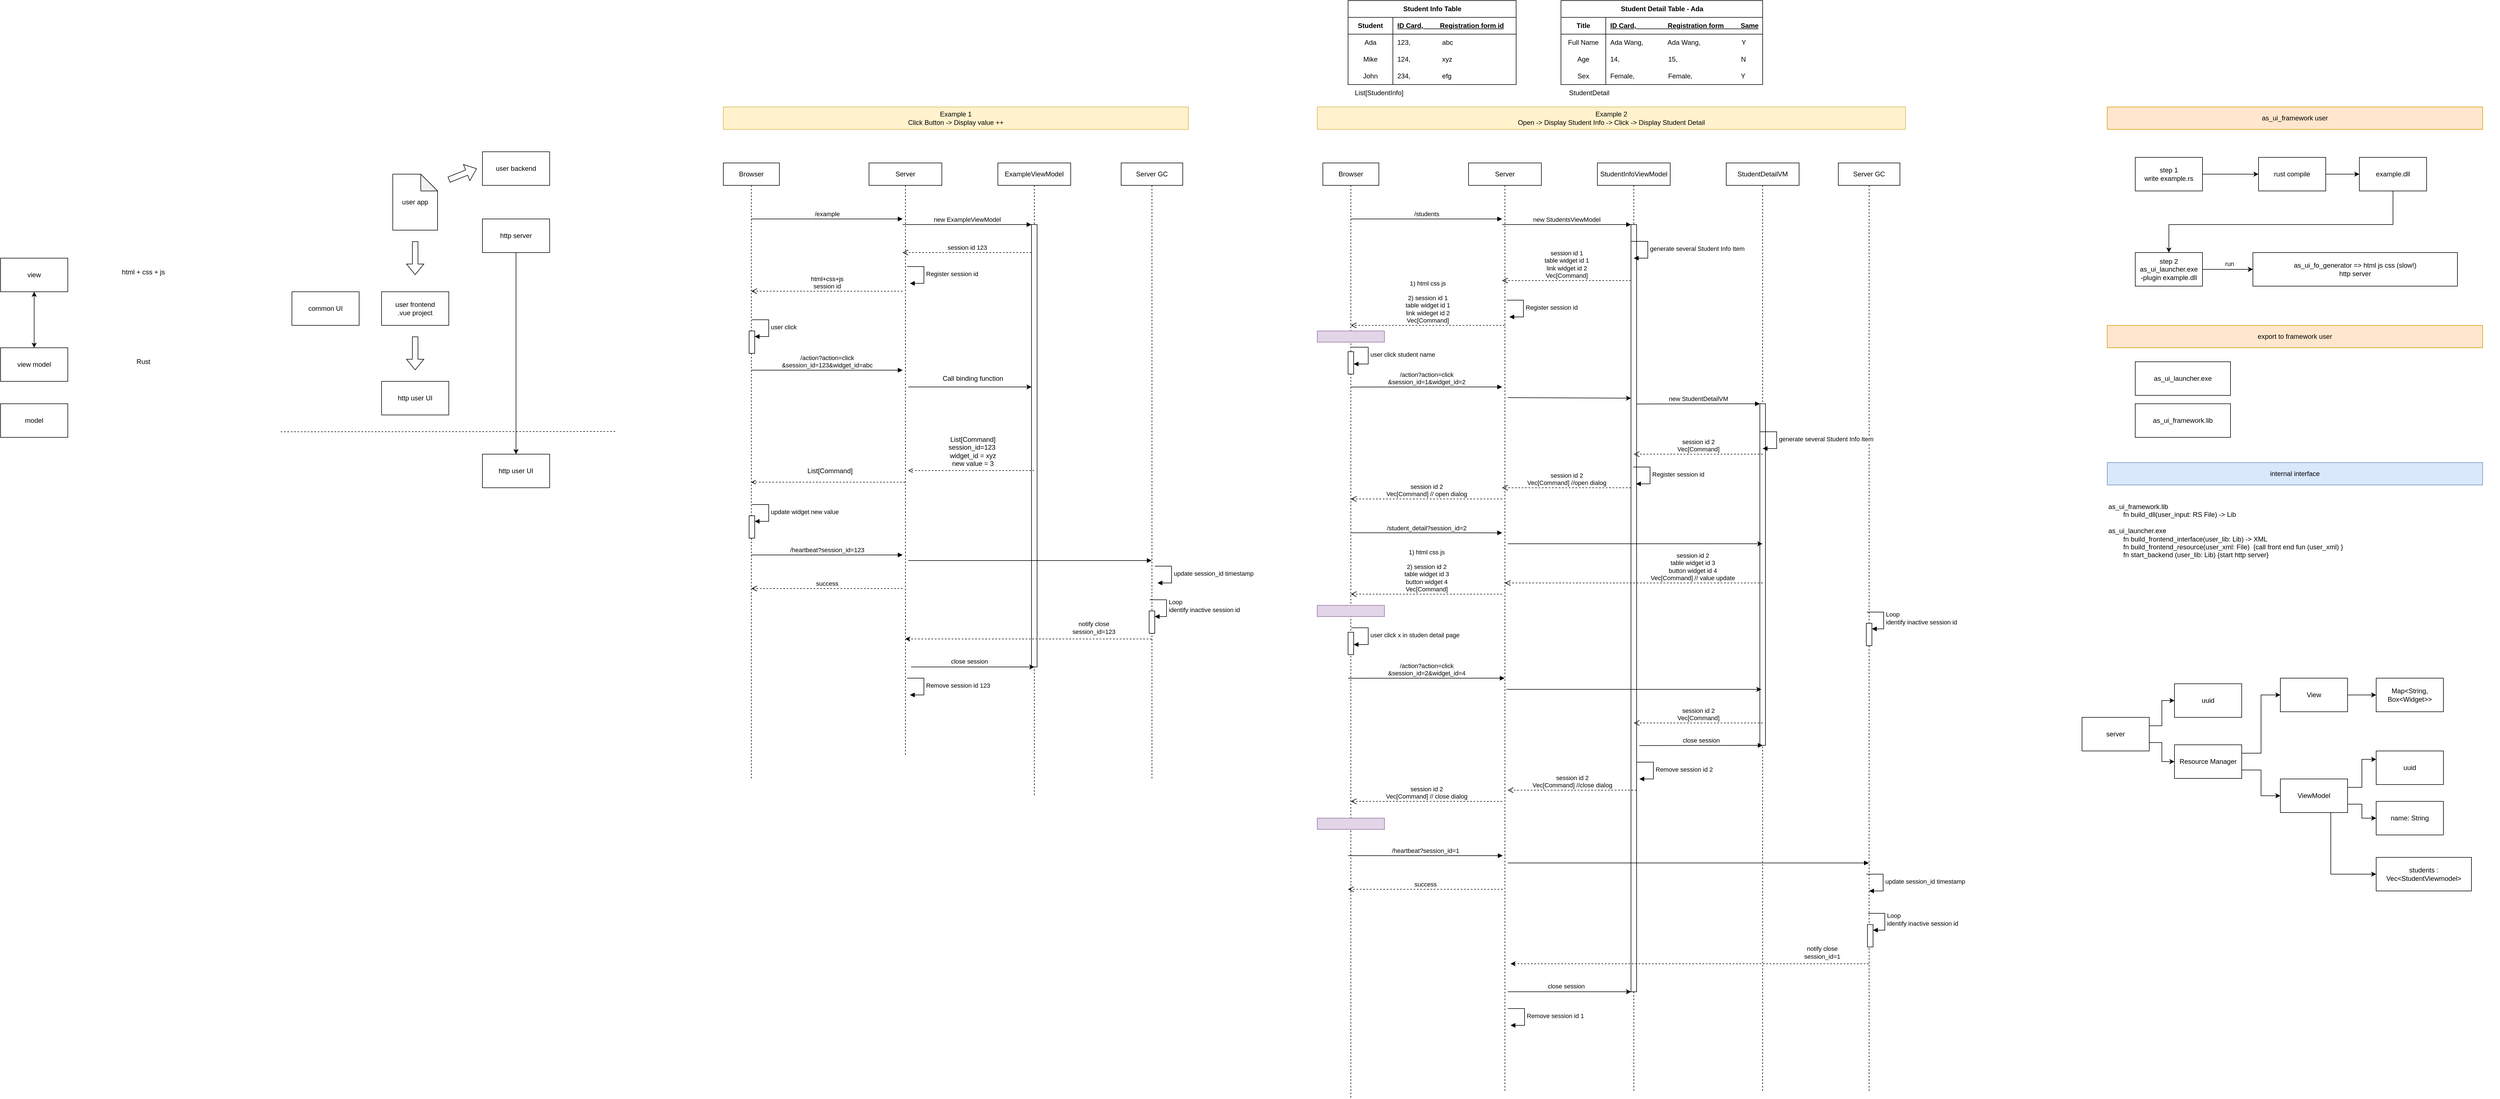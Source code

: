 <mxfile version="21.6.8" type="device">
  <diagram name="第 1 页" id="wU5PnNOs2OtEsKPJ3UKh">
    <mxGraphModel dx="1562" dy="2078" grid="1" gridSize="10" guides="1" tooltips="1" connect="1" arrows="1" fold="1" page="1" pageScale="1" pageWidth="827" pageHeight="1169" math="0" shadow="0">
      <root>
        <mxCell id="0" />
        <mxCell id="1" parent="0" />
        <mxCell id="8x5rfXuvoDwp5_2ILN0k-29" style="edgeStyle=orthogonalEdgeStyle;rounded=0;orthogonalLoop=1;jettySize=auto;html=1;exitX=0.5;exitY=1;exitDx=0;exitDy=0;entryX=0.5;entryY=0;entryDx=0;entryDy=0;startArrow=classic;startFill=1;" parent="1" source="8x5rfXuvoDwp5_2ILN0k-4" target="8x5rfXuvoDwp5_2ILN0k-5" edge="1">
          <mxGeometry relative="1" as="geometry" />
        </mxCell>
        <mxCell id="8x5rfXuvoDwp5_2ILN0k-4" value="view" style="rounded=0;whiteSpace=wrap;html=1;" parent="1" vertex="1">
          <mxGeometry x="420" y="240" width="120" height="60" as="geometry" />
        </mxCell>
        <mxCell id="8x5rfXuvoDwp5_2ILN0k-5" value="view model" style="rounded=0;whiteSpace=wrap;html=1;" parent="1" vertex="1">
          <mxGeometry x="420" y="400" width="120" height="60" as="geometry" />
        </mxCell>
        <mxCell id="8x5rfXuvoDwp5_2ILN0k-7" value="model" style="rounded=0;whiteSpace=wrap;html=1;" parent="1" vertex="1">
          <mxGeometry x="420" y="500" width="120" height="60" as="geometry" />
        </mxCell>
        <mxCell id="8x5rfXuvoDwp5_2ILN0k-13" value="html + css + js" style="text;html=1;strokeColor=none;fillColor=none;align=center;verticalAlign=middle;whiteSpace=wrap;rounded=0;" parent="1" vertex="1">
          <mxGeometry x="560" y="250" width="230" height="30" as="geometry" />
        </mxCell>
        <mxCell id="8x5rfXuvoDwp5_2ILN0k-14" value="Rust" style="text;html=1;strokeColor=none;fillColor=none;align=center;verticalAlign=middle;whiteSpace=wrap;rounded=0;" parent="1" vertex="1">
          <mxGeometry x="645" y="410" width="60" height="30" as="geometry" />
        </mxCell>
        <mxCell id="8x5rfXuvoDwp5_2ILN0k-15" value="user app" style="shape=note;whiteSpace=wrap;html=1;backgroundOutline=1;darkOpacity=0.05;" parent="1" vertex="1">
          <mxGeometry x="1120" y="90" width="80" height="100" as="geometry" />
        </mxCell>
        <mxCell id="8x5rfXuvoDwp5_2ILN0k-30" style="edgeStyle=orthogonalEdgeStyle;rounded=0;orthogonalLoop=1;jettySize=auto;html=1;exitX=0.5;exitY=1;exitDx=0;exitDy=0;entryX=0.5;entryY=0;entryDx=0;entryDy=0;" parent="1" source="8x5rfXuvoDwp5_2ILN0k-16" target="8x5rfXuvoDwp5_2ILN0k-26" edge="1">
          <mxGeometry relative="1" as="geometry" />
        </mxCell>
        <mxCell id="8x5rfXuvoDwp5_2ILN0k-16" value="http server" style="rounded=0;whiteSpace=wrap;html=1;" parent="1" vertex="1">
          <mxGeometry x="1280" y="170" width="120" height="60" as="geometry" />
        </mxCell>
        <mxCell id="8x5rfXuvoDwp5_2ILN0k-17" value="user backend" style="rounded=0;whiteSpace=wrap;html=1;" parent="1" vertex="1">
          <mxGeometry x="1280" y="50" width="120" height="60" as="geometry" />
        </mxCell>
        <mxCell id="8x5rfXuvoDwp5_2ILN0k-18" value="" style="endArrow=none;dashed=1;html=1;rounded=0;" parent="1" edge="1">
          <mxGeometry width="50" height="50" relative="1" as="geometry">
            <mxPoint x="920" y="550" as="sourcePoint" />
            <mxPoint x="1520" y="549.5" as="targetPoint" />
          </mxGeometry>
        </mxCell>
        <mxCell id="8x5rfXuvoDwp5_2ILN0k-19" value="user frontend&lt;br&gt;.vue project" style="rounded=0;whiteSpace=wrap;html=1;" parent="1" vertex="1">
          <mxGeometry x="1100" y="300" width="120" height="60" as="geometry" />
        </mxCell>
        <mxCell id="8x5rfXuvoDwp5_2ILN0k-20" value="" style="shape=flexArrow;endArrow=classic;html=1;rounded=0;" parent="1" edge="1">
          <mxGeometry width="50" height="50" relative="1" as="geometry">
            <mxPoint x="1220" y="100" as="sourcePoint" />
            <mxPoint x="1270" y="80" as="targetPoint" />
          </mxGeometry>
        </mxCell>
        <mxCell id="8x5rfXuvoDwp5_2ILN0k-21" value="" style="shape=flexArrow;endArrow=classic;html=1;rounded=0;" parent="1" edge="1">
          <mxGeometry width="50" height="50" relative="1" as="geometry">
            <mxPoint x="1160" y="210" as="sourcePoint" />
            <mxPoint x="1160" y="270" as="targetPoint" />
          </mxGeometry>
        </mxCell>
        <mxCell id="8x5rfXuvoDwp5_2ILN0k-22" value="" style="shape=flexArrow;endArrow=classic;html=1;rounded=0;" parent="1" edge="1">
          <mxGeometry width="50" height="50" relative="1" as="geometry">
            <mxPoint x="1160" y="380" as="sourcePoint" />
            <mxPoint x="1160" y="440" as="targetPoint" />
          </mxGeometry>
        </mxCell>
        <mxCell id="8x5rfXuvoDwp5_2ILN0k-24" value="http user UI" style="rounded=0;whiteSpace=wrap;html=1;" parent="1" vertex="1">
          <mxGeometry x="1100" y="460" width="120" height="60" as="geometry" />
        </mxCell>
        <mxCell id="8x5rfXuvoDwp5_2ILN0k-26" value="http user UI" style="rounded=0;whiteSpace=wrap;html=1;" parent="1" vertex="1">
          <mxGeometry x="1280" y="590" width="120" height="60" as="geometry" />
        </mxCell>
        <mxCell id="8x5rfXuvoDwp5_2ILN0k-27" value="common UI" style="rounded=0;whiteSpace=wrap;html=1;" parent="1" vertex="1">
          <mxGeometry x="940" y="300" width="120" height="60" as="geometry" />
        </mxCell>
        <mxCell id="8x5rfXuvoDwp5_2ILN0k-33" value="Browser" style="shape=umlLifeline;perimeter=lifelinePerimeter;whiteSpace=wrap;html=1;container=1;dropTarget=0;collapsible=0;recursiveResize=0;outlineConnect=0;portConstraint=eastwest;newEdgeStyle={&quot;edgeStyle&quot;:&quot;elbowEdgeStyle&quot;,&quot;elbow&quot;:&quot;vertical&quot;,&quot;curved&quot;:0,&quot;rounded&quot;:0};" parent="1" vertex="1">
          <mxGeometry x="1710" y="70" width="100" height="1100" as="geometry" />
        </mxCell>
        <mxCell id="8x5rfXuvoDwp5_2ILN0k-40" value="" style="html=1;points=[];perimeter=orthogonalPerimeter;outlineConnect=0;targetShapes=umlLifeline;portConstraint=eastwest;newEdgeStyle={&quot;edgeStyle&quot;:&quot;elbowEdgeStyle&quot;,&quot;elbow&quot;:&quot;vertical&quot;,&quot;curved&quot;:0,&quot;rounded&quot;:0};" parent="8x5rfXuvoDwp5_2ILN0k-33" vertex="1">
          <mxGeometry x="46" y="300" width="10" height="40" as="geometry" />
        </mxCell>
        <mxCell id="8x5rfXuvoDwp5_2ILN0k-41" value="user click" style="html=1;align=left;spacingLeft=2;endArrow=block;rounded=0;edgeStyle=orthogonalEdgeStyle;curved=0;rounded=0;" parent="8x5rfXuvoDwp5_2ILN0k-33" target="8x5rfXuvoDwp5_2ILN0k-40" edge="1">
          <mxGeometry relative="1" as="geometry">
            <mxPoint x="51" y="280" as="sourcePoint" />
            <Array as="points">
              <mxPoint x="81" y="310" />
            </Array>
          </mxGeometry>
        </mxCell>
        <mxCell id="8x5rfXuvoDwp5_2ILN0k-72" value="" style="html=1;points=[];perimeter=orthogonalPerimeter;outlineConnect=0;targetShapes=umlLifeline;portConstraint=eastwest;newEdgeStyle={&quot;edgeStyle&quot;:&quot;elbowEdgeStyle&quot;,&quot;elbow&quot;:&quot;vertical&quot;,&quot;curved&quot;:0,&quot;rounded&quot;:0};" parent="8x5rfXuvoDwp5_2ILN0k-33" vertex="1">
          <mxGeometry x="46" y="630" width="10" height="40" as="geometry" />
        </mxCell>
        <mxCell id="8x5rfXuvoDwp5_2ILN0k-73" value="update widget new value" style="html=1;align=left;spacingLeft=2;endArrow=block;rounded=0;edgeStyle=orthogonalEdgeStyle;curved=0;rounded=0;" parent="8x5rfXuvoDwp5_2ILN0k-33" target="8x5rfXuvoDwp5_2ILN0k-72" edge="1">
          <mxGeometry relative="1" as="geometry">
            <mxPoint x="51" y="610" as="sourcePoint" />
            <Array as="points">
              <mxPoint x="81" y="640" />
            </Array>
          </mxGeometry>
        </mxCell>
        <mxCell id="8x5rfXuvoDwp5_2ILN0k-34" value="Server" style="shape=umlLifeline;perimeter=lifelinePerimeter;whiteSpace=wrap;html=1;container=1;dropTarget=0;collapsible=0;recursiveResize=0;outlineConnect=0;portConstraint=eastwest;newEdgeStyle={&quot;edgeStyle&quot;:&quot;elbowEdgeStyle&quot;,&quot;elbow&quot;:&quot;vertical&quot;,&quot;curved&quot;:0,&quot;rounded&quot;:0};" parent="1" vertex="1">
          <mxGeometry x="1970" y="70" width="130" height="1060" as="geometry" />
        </mxCell>
        <mxCell id="8x5rfXuvoDwp5_2ILN0k-38" value="/example" style="html=1;verticalAlign=bottom;endArrow=block;edgeStyle=elbowEdgeStyle;elbow=vertical;curved=0;rounded=0;" parent="1" edge="1">
          <mxGeometry relative="1" as="geometry">
            <mxPoint x="1760" y="170" as="sourcePoint" />
            <mxPoint x="2030" y="170" as="targetPoint" />
          </mxGeometry>
        </mxCell>
        <mxCell id="8x5rfXuvoDwp5_2ILN0k-39" value="html+css+js&lt;br&gt;session id" style="html=1;verticalAlign=bottom;endArrow=open;dashed=1;endSize=8;edgeStyle=elbowEdgeStyle;elbow=vertical;curved=0;rounded=0;" parent="1" edge="1">
          <mxGeometry relative="1" as="geometry">
            <mxPoint x="1760" y="299" as="targetPoint" />
            <mxPoint x="2030" y="299" as="sourcePoint" />
          </mxGeometry>
        </mxCell>
        <mxCell id="8x5rfXuvoDwp5_2ILN0k-42" value="ExampleViewModel" style="shape=umlLifeline;perimeter=lifelinePerimeter;whiteSpace=wrap;html=1;container=1;dropTarget=0;collapsible=0;recursiveResize=0;outlineConnect=0;portConstraint=eastwest;newEdgeStyle={&quot;edgeStyle&quot;:&quot;elbowEdgeStyle&quot;,&quot;elbow&quot;:&quot;vertical&quot;,&quot;curved&quot;:0,&quot;rounded&quot;:0};" parent="1" vertex="1">
          <mxGeometry x="2200" y="70" width="130" height="1130" as="geometry" />
        </mxCell>
        <mxCell id="8x5rfXuvoDwp5_2ILN0k-48" value="" style="html=1;points=[];perimeter=orthogonalPerimeter;outlineConnect=0;targetShapes=umlLifeline;portConstraint=eastwest;newEdgeStyle={&quot;edgeStyle&quot;:&quot;elbowEdgeStyle&quot;,&quot;elbow&quot;:&quot;vertical&quot;,&quot;curved&quot;:0,&quot;rounded&quot;:0};" parent="8x5rfXuvoDwp5_2ILN0k-42" vertex="1">
          <mxGeometry x="60" y="110" width="10" height="790" as="geometry" />
        </mxCell>
        <mxCell id="8x5rfXuvoDwp5_2ILN0k-49" value="new ExampleViewModel" style="html=1;verticalAlign=bottom;endArrow=block;edgeStyle=elbowEdgeStyle;elbow=vertical;curved=0;rounded=0;" parent="1" target="8x5rfXuvoDwp5_2ILN0k-48" edge="1">
          <mxGeometry relative="1" as="geometry">
            <mxPoint x="2030" y="180" as="sourcePoint" />
          </mxGeometry>
        </mxCell>
        <mxCell id="8x5rfXuvoDwp5_2ILN0k-50" value="session id 123" style="html=1;verticalAlign=bottom;endArrow=open;dashed=1;endSize=8;edgeStyle=elbowEdgeStyle;elbow=vertical;curved=0;rounded=0;" parent="1" source="8x5rfXuvoDwp5_2ILN0k-48" edge="1">
          <mxGeometry relative="1" as="geometry">
            <mxPoint x="2030" y="230" as="targetPoint" />
            <Array as="points">
              <mxPoint x="2150" y="230" />
            </Array>
          </mxGeometry>
        </mxCell>
        <mxCell id="8x5rfXuvoDwp5_2ILN0k-52" value="/action?action=click&lt;br&gt;&amp;amp;session_id=123&amp;amp;widget_id=abc" style="html=1;verticalAlign=bottom;endArrow=block;edgeStyle=elbowEdgeStyle;elbow=vertical;curved=0;rounded=0;" parent="1" edge="1">
          <mxGeometry relative="1" as="geometry">
            <mxPoint x="1760" y="440" as="sourcePoint" />
            <mxPoint x="2030" y="440" as="targetPoint" />
          </mxGeometry>
        </mxCell>
        <mxCell id="8x5rfXuvoDwp5_2ILN0k-60" value="" style="endArrow=classic;html=1;rounded=0;" parent="1" edge="1">
          <mxGeometry width="50" height="50" relative="1" as="geometry">
            <mxPoint x="2040" y="470" as="sourcePoint" />
            <mxPoint x="2260" y="470" as="targetPoint" />
          </mxGeometry>
        </mxCell>
        <mxCell id="8x5rfXuvoDwp5_2ILN0k-64" value="Call binding function" style="text;html=1;align=center;verticalAlign=middle;resizable=0;points=[];autosize=1;strokeColor=none;fillColor=none;" parent="1" vertex="1">
          <mxGeometry x="2090" y="440" width="130" height="30" as="geometry" />
        </mxCell>
        <mxCell id="8x5rfXuvoDwp5_2ILN0k-68" value="" style="endArrow=open;html=1;rounded=0;dashed=1;endFill=0;" parent="1" edge="1">
          <mxGeometry width="50" height="50" relative="1" as="geometry">
            <mxPoint x="2265" y="619.31" as="sourcePoint" />
            <mxPoint x="2040" y="619.31" as="targetPoint" />
          </mxGeometry>
        </mxCell>
        <mxCell id="8x5rfXuvoDwp5_2ILN0k-69" value="List[Command]&lt;br&gt;session_id=123&amp;nbsp;&lt;br&gt;widget_id = xyz&lt;br&gt;new value = 3" style="text;html=1;align=center;verticalAlign=middle;resizable=0;points=[];autosize=1;strokeColor=none;fillColor=none;" parent="1" vertex="1">
          <mxGeometry x="2100" y="550" width="110" height="70" as="geometry" />
        </mxCell>
        <mxCell id="8x5rfXuvoDwp5_2ILN0k-70" value="" style="endArrow=open;html=1;rounded=0;dashed=1;endFill=0;" parent="1" source="8x5rfXuvoDwp5_2ILN0k-34" edge="1">
          <mxGeometry width="50" height="50" relative="1" as="geometry">
            <mxPoint x="1985" y="640" as="sourcePoint" />
            <mxPoint x="1760" y="640" as="targetPoint" />
          </mxGeometry>
        </mxCell>
        <mxCell id="8x5rfXuvoDwp5_2ILN0k-71" value="List[Command]" style="text;html=1;align=center;verticalAlign=middle;resizable=0;points=[];autosize=1;strokeColor=none;fillColor=none;" parent="1" vertex="1">
          <mxGeometry x="1850" y="605" width="100" height="30" as="geometry" />
        </mxCell>
        <mxCell id="8x5rfXuvoDwp5_2ILN0k-75" value="Remove session id 123" style="html=1;align=left;spacingLeft=2;endArrow=block;rounded=0;edgeStyle=orthogonalEdgeStyle;curved=0;rounded=0;" parent="1" edge="1">
          <mxGeometry relative="1" as="geometry">
            <mxPoint x="2038" y="990" as="sourcePoint" />
            <Array as="points">
              <mxPoint x="2068" y="1020" />
            </Array>
            <mxPoint x="2043" y="1020" as="targetPoint" />
          </mxGeometry>
        </mxCell>
        <mxCell id="8x5rfXuvoDwp5_2ILN0k-79" value="/heartbeat?session_id=123" style="html=1;verticalAlign=bottom;endArrow=block;edgeStyle=elbowEdgeStyle;elbow=vertical;curved=0;rounded=0;" parent="1" edge="1">
          <mxGeometry relative="1" as="geometry">
            <mxPoint x="1760" y="770" as="sourcePoint" />
            <mxPoint x="2030" y="770" as="targetPoint" />
          </mxGeometry>
        </mxCell>
        <mxCell id="8x5rfXuvoDwp5_2ILN0k-80" value="success" style="html=1;verticalAlign=bottom;endArrow=open;dashed=1;endSize=8;edgeStyle=elbowEdgeStyle;elbow=vertical;curved=0;rounded=0;" parent="1" edge="1">
          <mxGeometry relative="1" as="geometry">
            <mxPoint x="1760" y="830" as="targetPoint" />
            <mxPoint x="2030" y="830" as="sourcePoint" />
            <Array as="points">
              <mxPoint x="1900" y="830" />
            </Array>
          </mxGeometry>
        </mxCell>
        <mxCell id="8x5rfXuvoDwp5_2ILN0k-82" value="update session_id timestamp" style="html=1;align=left;spacingLeft=2;endArrow=block;rounded=0;edgeStyle=orthogonalEdgeStyle;curved=0;rounded=0;" parent="1" edge="1">
          <mxGeometry relative="1" as="geometry">
            <mxPoint x="2480" y="790" as="sourcePoint" />
            <Array as="points">
              <mxPoint x="2510" y="820" />
            </Array>
            <mxPoint x="2485" y="820" as="targetPoint" />
          </mxGeometry>
        </mxCell>
        <mxCell id="8x5rfXuvoDwp5_2ILN0k-83" value="Server GC" style="shape=umlLifeline;perimeter=lifelinePerimeter;whiteSpace=wrap;html=1;container=1;dropTarget=0;collapsible=0;recursiveResize=0;outlineConnect=0;portConstraint=eastwest;newEdgeStyle={&quot;edgeStyle&quot;:&quot;elbowEdgeStyle&quot;,&quot;elbow&quot;:&quot;vertical&quot;,&quot;curved&quot;:0,&quot;rounded&quot;:0};" parent="1" vertex="1">
          <mxGeometry x="2420" y="70" width="110" height="1100" as="geometry" />
        </mxCell>
        <mxCell id="8x5rfXuvoDwp5_2ILN0k-84" value="" style="html=1;points=[];perimeter=orthogonalPerimeter;outlineConnect=0;targetShapes=umlLifeline;portConstraint=eastwest;newEdgeStyle={&quot;edgeStyle&quot;:&quot;elbowEdgeStyle&quot;,&quot;elbow&quot;:&quot;vertical&quot;,&quot;curved&quot;:0,&quot;rounded&quot;:0};" parent="8x5rfXuvoDwp5_2ILN0k-83" vertex="1">
          <mxGeometry x="50" y="800" width="10" height="40" as="geometry" />
        </mxCell>
        <mxCell id="8x5rfXuvoDwp5_2ILN0k-85" value="Loop&lt;br&gt;identify inactive session id" style="html=1;align=left;spacingLeft=2;endArrow=block;rounded=0;edgeStyle=orthogonalEdgeStyle;curved=0;rounded=0;" parent="8x5rfXuvoDwp5_2ILN0k-83" target="8x5rfXuvoDwp5_2ILN0k-84" edge="1">
          <mxGeometry relative="1" as="geometry">
            <mxPoint x="51" y="780" as="sourcePoint" />
            <Array as="points">
              <mxPoint x="81" y="810" />
            </Array>
          </mxGeometry>
        </mxCell>
        <mxCell id="8x5rfXuvoDwp5_2ILN0k-86" value="" style="endArrow=classic;html=1;rounded=0;dashed=1;" parent="1" edge="1">
          <mxGeometry width="50" height="50" relative="1" as="geometry">
            <mxPoint x="2474.5" y="920" as="sourcePoint" />
            <mxPoint x="2034.5" y="920" as="targetPoint" />
          </mxGeometry>
        </mxCell>
        <mxCell id="8x5rfXuvoDwp5_2ILN0k-194" value="notify close&lt;br&gt;session_id=123" style="edgeLabel;html=1;align=center;verticalAlign=middle;resizable=0;points=[];" parent="8x5rfXuvoDwp5_2ILN0k-86" vertex="1" connectable="0">
          <mxGeometry x="-0.119" y="-2" relative="1" as="geometry">
            <mxPoint x="90" y="-18" as="offset" />
          </mxGeometry>
        </mxCell>
        <mxCell id="8x5rfXuvoDwp5_2ILN0k-88" value="Browser" style="shape=umlLifeline;perimeter=lifelinePerimeter;whiteSpace=wrap;html=1;container=1;dropTarget=0;collapsible=0;recursiveResize=0;outlineConnect=0;portConstraint=eastwest;newEdgeStyle={&quot;edgeStyle&quot;:&quot;elbowEdgeStyle&quot;,&quot;elbow&quot;:&quot;vertical&quot;,&quot;curved&quot;:0,&quot;rounded&quot;:0};" parent="1" vertex="1">
          <mxGeometry x="2780" y="70" width="100" height="1670" as="geometry" />
        </mxCell>
        <mxCell id="8x5rfXuvoDwp5_2ILN0k-89" value="" style="html=1;points=[];perimeter=orthogonalPerimeter;outlineConnect=0;targetShapes=umlLifeline;portConstraint=eastwest;newEdgeStyle={&quot;edgeStyle&quot;:&quot;elbowEdgeStyle&quot;,&quot;elbow&quot;:&quot;vertical&quot;,&quot;curved&quot;:0,&quot;rounded&quot;:0};" parent="8x5rfXuvoDwp5_2ILN0k-88" vertex="1">
          <mxGeometry x="45" y="337" width="10" height="40" as="geometry" />
        </mxCell>
        <mxCell id="8x5rfXuvoDwp5_2ILN0k-90" value="user click student name" style="html=1;align=left;spacingLeft=2;endArrow=block;rounded=0;edgeStyle=orthogonalEdgeStyle;curved=0;rounded=0;" parent="8x5rfXuvoDwp5_2ILN0k-88" target="8x5rfXuvoDwp5_2ILN0k-89" edge="1">
          <mxGeometry relative="1" as="geometry">
            <mxPoint x="51" y="329" as="sourcePoint" />
            <Array as="points">
              <mxPoint x="81" y="359" />
            </Array>
          </mxGeometry>
        </mxCell>
        <mxCell id="8x5rfXuvoDwp5_2ILN0k-184" value="" style="html=1;points=[];perimeter=orthogonalPerimeter;outlineConnect=0;targetShapes=umlLifeline;portConstraint=eastwest;newEdgeStyle={&quot;edgeStyle&quot;:&quot;elbowEdgeStyle&quot;,&quot;elbow&quot;:&quot;vertical&quot;,&quot;curved&quot;:0,&quot;rounded&quot;:0};" parent="8x5rfXuvoDwp5_2ILN0k-88" vertex="1">
          <mxGeometry x="45" y="838" width="10" height="40" as="geometry" />
        </mxCell>
        <mxCell id="8x5rfXuvoDwp5_2ILN0k-185" value="user click x in studen detail page" style="html=1;align=left;spacingLeft=2;endArrow=block;rounded=0;edgeStyle=orthogonalEdgeStyle;curved=0;rounded=0;" parent="8x5rfXuvoDwp5_2ILN0k-88" target="8x5rfXuvoDwp5_2ILN0k-184" edge="1">
          <mxGeometry relative="1" as="geometry">
            <mxPoint x="51" y="830" as="sourcePoint" />
            <Array as="points">
              <mxPoint x="81" y="860" />
            </Array>
          </mxGeometry>
        </mxCell>
        <mxCell id="8x5rfXuvoDwp5_2ILN0k-93" value="Server" style="shape=umlLifeline;perimeter=lifelinePerimeter;whiteSpace=wrap;html=1;container=1;dropTarget=0;collapsible=0;recursiveResize=0;outlineConnect=0;portConstraint=eastwest;newEdgeStyle={&quot;edgeStyle&quot;:&quot;elbowEdgeStyle&quot;,&quot;elbow&quot;:&quot;vertical&quot;,&quot;curved&quot;:0,&quot;rounded&quot;:0};" parent="1" vertex="1">
          <mxGeometry x="3040" y="70" width="130" height="1660" as="geometry" />
        </mxCell>
        <mxCell id="8x5rfXuvoDwp5_2ILN0k-114" value="/heartbeat?session_id=1" style="html=1;verticalAlign=bottom;endArrow=block;edgeStyle=elbowEdgeStyle;elbow=vertical;curved=0;rounded=0;" parent="8x5rfXuvoDwp5_2ILN0k-93" edge="1">
          <mxGeometry relative="1" as="geometry">
            <mxPoint x="-215" y="1237" as="sourcePoint" />
            <mxPoint x="61" y="1237" as="targetPoint" />
          </mxGeometry>
        </mxCell>
        <mxCell id="8x5rfXuvoDwp5_2ILN0k-115" value="success" style="html=1;verticalAlign=bottom;endArrow=open;dashed=1;endSize=8;edgeStyle=elbowEdgeStyle;elbow=vertical;curved=0;rounded=0;" parent="8x5rfXuvoDwp5_2ILN0k-93" edge="1">
          <mxGeometry relative="1" as="geometry">
            <mxPoint x="-215" y="1297" as="targetPoint" />
            <Array as="points">
              <mxPoint x="-75" y="1297" />
            </Array>
            <mxPoint x="61" y="1297" as="sourcePoint" />
          </mxGeometry>
        </mxCell>
        <mxCell id="8x5rfXuvoDwp5_2ILN0k-97" value="/students" style="html=1;verticalAlign=bottom;endArrow=block;edgeStyle=elbowEdgeStyle;elbow=vertical;curved=0;rounded=0;" parent="1" edge="1">
          <mxGeometry relative="1" as="geometry">
            <mxPoint x="2830" y="170" as="sourcePoint" />
            <mxPoint x="3100" y="170" as="targetPoint" />
            <mxPoint as="offset" />
          </mxGeometry>
        </mxCell>
        <mxCell id="8x5rfXuvoDwp5_2ILN0k-99" value="StudentInfoViewModel" style="shape=umlLifeline;perimeter=lifelinePerimeter;whiteSpace=wrap;html=1;container=1;dropTarget=0;collapsible=0;recursiveResize=0;outlineConnect=0;portConstraint=eastwest;newEdgeStyle={&quot;edgeStyle&quot;:&quot;elbowEdgeStyle&quot;,&quot;elbow&quot;:&quot;vertical&quot;,&quot;curved&quot;:0,&quot;rounded&quot;:0};" parent="1" vertex="1">
          <mxGeometry x="3270" y="70" width="130" height="1660" as="geometry" />
        </mxCell>
        <mxCell id="8x5rfXuvoDwp5_2ILN0k-100" value="" style="html=1;points=[];perimeter=orthogonalPerimeter;outlineConnect=0;targetShapes=umlLifeline;portConstraint=eastwest;newEdgeStyle={&quot;edgeStyle&quot;:&quot;elbowEdgeStyle&quot;,&quot;elbow&quot;:&quot;vertical&quot;,&quot;curved&quot;:0,&quot;rounded&quot;:0};" parent="8x5rfXuvoDwp5_2ILN0k-99" vertex="1">
          <mxGeometry x="60" y="110" width="10" height="1370" as="geometry" />
        </mxCell>
        <mxCell id="8x5rfXuvoDwp5_2ILN0k-153" value="generate several Student Info Item" style="html=1;align=left;spacingLeft=2;endArrow=block;rounded=0;edgeStyle=orthogonalEdgeStyle;curved=0;rounded=0;" parent="8x5rfXuvoDwp5_2ILN0k-99" edge="1">
          <mxGeometry relative="1" as="geometry">
            <mxPoint x="60" y="140" as="sourcePoint" />
            <Array as="points">
              <mxPoint x="90" y="170" />
            </Array>
            <mxPoint x="65" y="170" as="targetPoint" />
          </mxGeometry>
        </mxCell>
        <mxCell id="8x5rfXuvoDwp5_2ILN0k-101" value="new StudentsViewModel" style="html=1;verticalAlign=bottom;endArrow=block;edgeStyle=elbowEdgeStyle;elbow=vertical;curved=0;rounded=0;" parent="1" target="8x5rfXuvoDwp5_2ILN0k-100" edge="1">
          <mxGeometry relative="1" as="geometry">
            <mxPoint x="3100" y="180" as="sourcePoint" />
          </mxGeometry>
        </mxCell>
        <mxCell id="8x5rfXuvoDwp5_2ILN0k-103" value="/action?action=click&lt;br&gt;&amp;amp;session_id=1&amp;amp;widget_id=2" style="html=1;verticalAlign=bottom;endArrow=block;edgeStyle=elbowEdgeStyle;elbow=vertical;curved=0;rounded=0;" parent="1" edge="1">
          <mxGeometry x="0.001" relative="1" as="geometry">
            <mxPoint x="2830" y="470.07" as="sourcePoint" />
            <mxPoint x="3100" y="470.07" as="targetPoint" />
            <mxPoint as="offset" />
          </mxGeometry>
        </mxCell>
        <mxCell id="8x5rfXuvoDwp5_2ILN0k-113" value="Register session id" style="html=1;align=left;spacingLeft=2;endArrow=block;rounded=0;edgeStyle=orthogonalEdgeStyle;curved=0;rounded=0;" parent="1" edge="1">
          <mxGeometry relative="1" as="geometry">
            <mxPoint x="3108" y="315" as="sourcePoint" />
            <Array as="points">
              <mxPoint x="3138" y="345" />
            </Array>
            <mxPoint x="3113" y="345" as="targetPoint" />
          </mxGeometry>
        </mxCell>
        <mxCell id="8x5rfXuvoDwp5_2ILN0k-117" value="Server GC" style="shape=umlLifeline;perimeter=lifelinePerimeter;whiteSpace=wrap;html=1;container=1;dropTarget=0;collapsible=0;recursiveResize=0;outlineConnect=0;portConstraint=eastwest;newEdgeStyle={&quot;edgeStyle&quot;:&quot;elbowEdgeStyle&quot;,&quot;elbow&quot;:&quot;vertical&quot;,&quot;curved&quot;:0,&quot;rounded&quot;:0};" parent="1" vertex="1">
          <mxGeometry x="3700" y="70" width="110" height="1660" as="geometry" />
        </mxCell>
        <mxCell id="8x5rfXuvoDwp5_2ILN0k-118" value="" style="html=1;points=[];perimeter=orthogonalPerimeter;outlineConnect=0;targetShapes=umlLifeline;portConstraint=eastwest;newEdgeStyle={&quot;edgeStyle&quot;:&quot;elbowEdgeStyle&quot;,&quot;elbow&quot;:&quot;vertical&quot;,&quot;curved&quot;:0,&quot;rounded&quot;:0};" parent="8x5rfXuvoDwp5_2ILN0k-117" vertex="1">
          <mxGeometry x="50" y="822" width="10" height="40" as="geometry" />
        </mxCell>
        <mxCell id="8x5rfXuvoDwp5_2ILN0k-119" value="Loop&lt;br&gt;identify inactive session id" style="html=1;align=left;spacingLeft=2;endArrow=block;rounded=0;edgeStyle=orthogonalEdgeStyle;curved=0;rounded=0;" parent="8x5rfXuvoDwp5_2ILN0k-117" target="8x5rfXuvoDwp5_2ILN0k-118" edge="1">
          <mxGeometry relative="1" as="geometry">
            <mxPoint x="51" y="802" as="sourcePoint" />
            <Array as="points">
              <mxPoint x="81" y="832" />
            </Array>
          </mxGeometry>
        </mxCell>
        <mxCell id="8x5rfXuvoDwp5_2ILN0k-199" value="" style="html=1;points=[];perimeter=orthogonalPerimeter;outlineConnect=0;targetShapes=umlLifeline;portConstraint=eastwest;newEdgeStyle={&quot;edgeStyle&quot;:&quot;elbowEdgeStyle&quot;,&quot;elbow&quot;:&quot;vertical&quot;,&quot;curved&quot;:0,&quot;rounded&quot;:0};" parent="8x5rfXuvoDwp5_2ILN0k-117" vertex="1">
          <mxGeometry x="52" y="1360" width="10" height="40" as="geometry" />
        </mxCell>
        <mxCell id="8x5rfXuvoDwp5_2ILN0k-200" value="Loop&lt;br&gt;identify inactive session id" style="html=1;align=left;spacingLeft=2;endArrow=block;rounded=0;edgeStyle=orthogonalEdgeStyle;curved=0;rounded=0;" parent="8x5rfXuvoDwp5_2ILN0k-117" target="8x5rfXuvoDwp5_2ILN0k-199" edge="1">
          <mxGeometry relative="1" as="geometry">
            <mxPoint x="53" y="1340" as="sourcePoint" />
            <Array as="points">
              <mxPoint x="83" y="1370" />
            </Array>
          </mxGeometry>
        </mxCell>
        <mxCell id="8x5rfXuvoDwp5_2ILN0k-126" value="Student Info Table" style="shape=table;startSize=30;container=1;collapsible=1;childLayout=tableLayout;fixedRows=1;rowLines=0;fontStyle=1;align=center;resizeLast=1;html=1;" parent="1" vertex="1">
          <mxGeometry x="2825" y="-220" width="300" height="150" as="geometry" />
        </mxCell>
        <mxCell id="8x5rfXuvoDwp5_2ILN0k-127" value="" style="shape=tableRow;horizontal=0;startSize=0;swimlaneHead=0;swimlaneBody=0;fillColor=none;collapsible=0;dropTarget=0;points=[[0,0.5],[1,0.5]];portConstraint=eastwest;top=0;left=0;right=0;bottom=1;" parent="8x5rfXuvoDwp5_2ILN0k-126" vertex="1">
          <mxGeometry y="30" width="300" height="30" as="geometry" />
        </mxCell>
        <mxCell id="8x5rfXuvoDwp5_2ILN0k-128" value="Student" style="shape=partialRectangle;connectable=0;fillColor=none;top=0;left=0;bottom=0;right=0;fontStyle=1;overflow=hidden;whiteSpace=wrap;html=1;" parent="8x5rfXuvoDwp5_2ILN0k-127" vertex="1">
          <mxGeometry width="80" height="30" as="geometry">
            <mxRectangle width="80" height="30" as="alternateBounds" />
          </mxGeometry>
        </mxCell>
        <mxCell id="8x5rfXuvoDwp5_2ILN0k-129" value="ID Card,&amp;nbsp; &amp;nbsp; &amp;nbsp; &amp;nbsp; &amp;nbsp;Registration form id" style="shape=partialRectangle;connectable=0;fillColor=none;top=0;left=0;bottom=0;right=0;align=left;spacingLeft=6;fontStyle=5;overflow=hidden;whiteSpace=wrap;html=1;" parent="8x5rfXuvoDwp5_2ILN0k-127" vertex="1">
          <mxGeometry x="80" width="220" height="30" as="geometry">
            <mxRectangle width="220" height="30" as="alternateBounds" />
          </mxGeometry>
        </mxCell>
        <mxCell id="8x5rfXuvoDwp5_2ILN0k-130" value="" style="shape=tableRow;horizontal=0;startSize=0;swimlaneHead=0;swimlaneBody=0;fillColor=none;collapsible=0;dropTarget=0;points=[[0,0.5],[1,0.5]];portConstraint=eastwest;top=0;left=0;right=0;bottom=0;" parent="8x5rfXuvoDwp5_2ILN0k-126" vertex="1">
          <mxGeometry y="60" width="300" height="30" as="geometry" />
        </mxCell>
        <mxCell id="8x5rfXuvoDwp5_2ILN0k-131" value="Ada" style="shape=partialRectangle;connectable=0;fillColor=none;top=0;left=0;bottom=0;right=0;editable=1;overflow=hidden;whiteSpace=wrap;html=1;" parent="8x5rfXuvoDwp5_2ILN0k-130" vertex="1">
          <mxGeometry width="80" height="30" as="geometry">
            <mxRectangle width="80" height="30" as="alternateBounds" />
          </mxGeometry>
        </mxCell>
        <mxCell id="8x5rfXuvoDwp5_2ILN0k-132" value="123,&amp;nbsp; &amp;nbsp; &amp;nbsp; &amp;nbsp; &amp;nbsp; &amp;nbsp; &amp;nbsp; &amp;nbsp; &amp;nbsp;abc" style="shape=partialRectangle;connectable=0;fillColor=none;top=0;left=0;bottom=0;right=0;align=left;spacingLeft=6;overflow=hidden;whiteSpace=wrap;html=1;" parent="8x5rfXuvoDwp5_2ILN0k-130" vertex="1">
          <mxGeometry x="80" width="220" height="30" as="geometry">
            <mxRectangle width="220" height="30" as="alternateBounds" />
          </mxGeometry>
        </mxCell>
        <mxCell id="8x5rfXuvoDwp5_2ILN0k-133" value="" style="shape=tableRow;horizontal=0;startSize=0;swimlaneHead=0;swimlaneBody=0;fillColor=none;collapsible=0;dropTarget=0;points=[[0,0.5],[1,0.5]];portConstraint=eastwest;top=0;left=0;right=0;bottom=0;" parent="8x5rfXuvoDwp5_2ILN0k-126" vertex="1">
          <mxGeometry y="90" width="300" height="30" as="geometry" />
        </mxCell>
        <mxCell id="8x5rfXuvoDwp5_2ILN0k-134" value="Mike" style="shape=partialRectangle;connectable=0;fillColor=none;top=0;left=0;bottom=0;right=0;editable=1;overflow=hidden;whiteSpace=wrap;html=1;" parent="8x5rfXuvoDwp5_2ILN0k-133" vertex="1">
          <mxGeometry width="80" height="30" as="geometry">
            <mxRectangle width="80" height="30" as="alternateBounds" />
          </mxGeometry>
        </mxCell>
        <mxCell id="8x5rfXuvoDwp5_2ILN0k-135" value="124,&amp;nbsp; &amp;nbsp; &amp;nbsp; &amp;nbsp; &amp;nbsp; &amp;nbsp; &amp;nbsp; &amp;nbsp; &amp;nbsp;xyz" style="shape=partialRectangle;connectable=0;fillColor=none;top=0;left=0;bottom=0;right=0;align=left;spacingLeft=6;overflow=hidden;whiteSpace=wrap;html=1;" parent="8x5rfXuvoDwp5_2ILN0k-133" vertex="1">
          <mxGeometry x="80" width="220" height="30" as="geometry">
            <mxRectangle width="220" height="30" as="alternateBounds" />
          </mxGeometry>
        </mxCell>
        <mxCell id="8x5rfXuvoDwp5_2ILN0k-136" value="" style="shape=tableRow;horizontal=0;startSize=0;swimlaneHead=0;swimlaneBody=0;fillColor=none;collapsible=0;dropTarget=0;points=[[0,0.5],[1,0.5]];portConstraint=eastwest;top=0;left=0;right=0;bottom=0;" parent="8x5rfXuvoDwp5_2ILN0k-126" vertex="1">
          <mxGeometry y="120" width="300" height="30" as="geometry" />
        </mxCell>
        <mxCell id="8x5rfXuvoDwp5_2ILN0k-137" value="John" style="shape=partialRectangle;connectable=0;fillColor=none;top=0;left=0;bottom=0;right=0;editable=1;overflow=hidden;whiteSpace=wrap;html=1;" parent="8x5rfXuvoDwp5_2ILN0k-136" vertex="1">
          <mxGeometry width="80" height="30" as="geometry">
            <mxRectangle width="80" height="30" as="alternateBounds" />
          </mxGeometry>
        </mxCell>
        <mxCell id="8x5rfXuvoDwp5_2ILN0k-138" value="234,&amp;nbsp; &amp;nbsp; &amp;nbsp; &amp;nbsp; &amp;nbsp; &amp;nbsp; &amp;nbsp; &amp;nbsp; &amp;nbsp;efg" style="shape=partialRectangle;connectable=0;fillColor=none;top=0;left=0;bottom=0;right=0;align=left;spacingLeft=6;overflow=hidden;whiteSpace=wrap;html=1;" parent="8x5rfXuvoDwp5_2ILN0k-136" vertex="1">
          <mxGeometry x="80" width="220" height="30" as="geometry">
            <mxRectangle width="220" height="30" as="alternateBounds" />
          </mxGeometry>
        </mxCell>
        <mxCell id="8x5rfXuvoDwp5_2ILN0k-139" value="Student Detail Table - Ada" style="shape=table;startSize=30;container=1;collapsible=1;childLayout=tableLayout;fixedRows=1;rowLines=0;fontStyle=1;align=center;resizeLast=1;html=1;" parent="1" vertex="1">
          <mxGeometry x="3205" y="-220" width="360" height="150" as="geometry" />
        </mxCell>
        <mxCell id="8x5rfXuvoDwp5_2ILN0k-140" value="" style="shape=tableRow;horizontal=0;startSize=0;swimlaneHead=0;swimlaneBody=0;fillColor=none;collapsible=0;dropTarget=0;points=[[0,0.5],[1,0.5]];portConstraint=eastwest;top=0;left=0;right=0;bottom=1;" parent="8x5rfXuvoDwp5_2ILN0k-139" vertex="1">
          <mxGeometry y="30" width="360" height="30" as="geometry" />
        </mxCell>
        <mxCell id="8x5rfXuvoDwp5_2ILN0k-141" value="Title" style="shape=partialRectangle;connectable=0;fillColor=none;top=0;left=0;bottom=0;right=0;fontStyle=1;overflow=hidden;whiteSpace=wrap;html=1;" parent="8x5rfXuvoDwp5_2ILN0k-140" vertex="1">
          <mxGeometry width="80" height="30" as="geometry">
            <mxRectangle width="80" height="30" as="alternateBounds" />
          </mxGeometry>
        </mxCell>
        <mxCell id="8x5rfXuvoDwp5_2ILN0k-142" value="ID Card,&amp;nbsp; &amp;nbsp; &amp;nbsp; &amp;nbsp; &amp;nbsp; &amp;nbsp; &amp;nbsp; &amp;nbsp; &amp;nbsp;Registration form&amp;nbsp; &amp;nbsp; &amp;nbsp; &amp;nbsp; &amp;nbsp;Same" style="shape=partialRectangle;connectable=0;fillColor=none;top=0;left=0;bottom=0;right=0;align=left;spacingLeft=6;fontStyle=5;overflow=hidden;whiteSpace=wrap;html=1;" parent="8x5rfXuvoDwp5_2ILN0k-140" vertex="1">
          <mxGeometry x="80" width="280" height="30" as="geometry">
            <mxRectangle width="280" height="30" as="alternateBounds" />
          </mxGeometry>
        </mxCell>
        <mxCell id="8x5rfXuvoDwp5_2ILN0k-143" value="" style="shape=tableRow;horizontal=0;startSize=0;swimlaneHead=0;swimlaneBody=0;fillColor=none;collapsible=0;dropTarget=0;points=[[0,0.5],[1,0.5]];portConstraint=eastwest;top=0;left=0;right=0;bottom=0;" parent="8x5rfXuvoDwp5_2ILN0k-139" vertex="1">
          <mxGeometry y="60" width="360" height="30" as="geometry" />
        </mxCell>
        <mxCell id="8x5rfXuvoDwp5_2ILN0k-144" value="Full Name" style="shape=partialRectangle;connectable=0;fillColor=none;top=0;left=0;bottom=0;right=0;editable=1;overflow=hidden;whiteSpace=wrap;html=1;" parent="8x5rfXuvoDwp5_2ILN0k-143" vertex="1">
          <mxGeometry width="80" height="30" as="geometry">
            <mxRectangle width="80" height="30" as="alternateBounds" />
          </mxGeometry>
        </mxCell>
        <mxCell id="8x5rfXuvoDwp5_2ILN0k-145" value="Ada Wang,&amp;nbsp; &amp;nbsp; &amp;nbsp; &amp;nbsp; &amp;nbsp; &amp;nbsp; &amp;nbsp;Ada Wang,&amp;nbsp; &amp;nbsp; &amp;nbsp; &amp;nbsp; &amp;nbsp; &amp;nbsp; &amp;nbsp; &amp;nbsp; &amp;nbsp; &amp;nbsp; &amp;nbsp; Y" style="shape=partialRectangle;connectable=0;fillColor=none;top=0;left=0;bottom=0;right=0;align=left;spacingLeft=6;overflow=hidden;whiteSpace=wrap;html=1;" parent="8x5rfXuvoDwp5_2ILN0k-143" vertex="1">
          <mxGeometry x="80" width="280" height="30" as="geometry">
            <mxRectangle width="280" height="30" as="alternateBounds" />
          </mxGeometry>
        </mxCell>
        <mxCell id="8x5rfXuvoDwp5_2ILN0k-146" value="" style="shape=tableRow;horizontal=0;startSize=0;swimlaneHead=0;swimlaneBody=0;fillColor=none;collapsible=0;dropTarget=0;points=[[0,0.5],[1,0.5]];portConstraint=eastwest;top=0;left=0;right=0;bottom=0;" parent="8x5rfXuvoDwp5_2ILN0k-139" vertex="1">
          <mxGeometry y="90" width="360" height="30" as="geometry" />
        </mxCell>
        <mxCell id="8x5rfXuvoDwp5_2ILN0k-147" value="Age" style="shape=partialRectangle;connectable=0;fillColor=none;top=0;left=0;bottom=0;right=0;editable=1;overflow=hidden;whiteSpace=wrap;html=1;" parent="8x5rfXuvoDwp5_2ILN0k-146" vertex="1">
          <mxGeometry width="80" height="30" as="geometry">
            <mxRectangle width="80" height="30" as="alternateBounds" />
          </mxGeometry>
        </mxCell>
        <mxCell id="8x5rfXuvoDwp5_2ILN0k-148" value="14,&amp;nbsp; &amp;nbsp; &amp;nbsp; &amp;nbsp; &amp;nbsp; &amp;nbsp; &amp;nbsp; &amp;nbsp; &amp;nbsp; &amp;nbsp; &amp;nbsp; &amp;nbsp; &amp;nbsp; 15,&amp;nbsp; &amp;nbsp; &amp;nbsp; &amp;nbsp; &amp;nbsp; &amp;nbsp; &amp;nbsp; &amp;nbsp; &amp;nbsp; &amp;nbsp; &amp;nbsp; &amp;nbsp; &amp;nbsp; &amp;nbsp; &amp;nbsp; &amp;nbsp; &amp;nbsp; N" style="shape=partialRectangle;connectable=0;fillColor=none;top=0;left=0;bottom=0;right=0;align=left;spacingLeft=6;overflow=hidden;whiteSpace=wrap;html=1;" parent="8x5rfXuvoDwp5_2ILN0k-146" vertex="1">
          <mxGeometry x="80" width="280" height="30" as="geometry">
            <mxRectangle width="280" height="30" as="alternateBounds" />
          </mxGeometry>
        </mxCell>
        <mxCell id="8x5rfXuvoDwp5_2ILN0k-149" value="" style="shape=tableRow;horizontal=0;startSize=0;swimlaneHead=0;swimlaneBody=0;fillColor=none;collapsible=0;dropTarget=0;points=[[0,0.5],[1,0.5]];portConstraint=eastwest;top=0;left=0;right=0;bottom=0;" parent="8x5rfXuvoDwp5_2ILN0k-139" vertex="1">
          <mxGeometry y="120" width="360" height="30" as="geometry" />
        </mxCell>
        <mxCell id="8x5rfXuvoDwp5_2ILN0k-150" value="Sex" style="shape=partialRectangle;connectable=0;fillColor=none;top=0;left=0;bottom=0;right=0;editable=1;overflow=hidden;whiteSpace=wrap;html=1;" parent="8x5rfXuvoDwp5_2ILN0k-149" vertex="1">
          <mxGeometry width="80" height="30" as="geometry">
            <mxRectangle width="80" height="30" as="alternateBounds" />
          </mxGeometry>
        </mxCell>
        <mxCell id="8x5rfXuvoDwp5_2ILN0k-151" value="Female,&amp;nbsp; &amp;nbsp; &amp;nbsp; &amp;nbsp; &amp;nbsp; &amp;nbsp; &amp;nbsp; &amp;nbsp; &amp;nbsp; Female,&amp;nbsp; &amp;nbsp; &amp;nbsp; &amp;nbsp; &amp;nbsp; &amp;nbsp; &amp;nbsp; &amp;nbsp; &amp;nbsp; &amp;nbsp; &amp;nbsp; &amp;nbsp; &amp;nbsp; Y" style="shape=partialRectangle;connectable=0;fillColor=none;top=0;left=0;bottom=0;right=0;align=left;spacingLeft=6;overflow=hidden;whiteSpace=wrap;html=1;" parent="8x5rfXuvoDwp5_2ILN0k-149" vertex="1">
          <mxGeometry x="80" width="280" height="30" as="geometry">
            <mxRectangle width="280" height="30" as="alternateBounds" />
          </mxGeometry>
        </mxCell>
        <mxCell id="8x5rfXuvoDwp5_2ILN0k-154" value="Example 1&lt;br&gt;Click Button -&amp;gt; Display value ++" style="rounded=0;whiteSpace=wrap;html=1;fillColor=#fff2cc;strokeColor=#d6b656;" parent="1" vertex="1">
          <mxGeometry x="1710" y="-30" width="830" height="40" as="geometry" />
        </mxCell>
        <mxCell id="8x5rfXuvoDwp5_2ILN0k-155" value="Example 2&lt;br&gt;Open -&amp;gt; Display Student Info -&amp;gt; Click -&amp;gt; Display Student Detail" style="rounded=0;whiteSpace=wrap;html=1;fillColor=#fff2cc;strokeColor=#d6b656;" parent="1" vertex="1">
          <mxGeometry x="2770" y="-30" width="1050" height="40" as="geometry" />
        </mxCell>
        <mxCell id="8x5rfXuvoDwp5_2ILN0k-156" value="session id 1&lt;br&gt;table widget id 1&lt;br&gt;link widget id 2&lt;br&gt;Vec[Command]" style="html=1;verticalAlign=bottom;endArrow=open;dashed=1;endSize=8;edgeStyle=elbowEdgeStyle;elbow=vertical;curved=0;rounded=0;" parent="1" edge="1">
          <mxGeometry relative="1" as="geometry">
            <mxPoint x="3100" y="280.0" as="targetPoint" />
            <Array as="points">
              <mxPoint x="3220" y="280.0" />
            </Array>
            <mxPoint x="3330" y="280.0" as="sourcePoint" />
            <mxPoint as="offset" />
          </mxGeometry>
        </mxCell>
        <mxCell id="8x5rfXuvoDwp5_2ILN0k-157" value="1) html css js&lt;br&gt;&lt;br&gt;2) session id 1&lt;br&gt;table widget id 1&lt;br&gt;link wideget id 2&lt;br&gt;Vec[Command]" style="html=1;verticalAlign=bottom;endArrow=open;dashed=1;endSize=8;edgeStyle=elbowEdgeStyle;elbow=vertical;curved=0;rounded=0;" parent="1" source="8x5rfXuvoDwp5_2ILN0k-93" edge="1">
          <mxGeometry x="0.002" relative="1" as="geometry">
            <mxPoint x="2830" y="360.0" as="targetPoint" />
            <Array as="points">
              <mxPoint x="2950" y="360.0" />
            </Array>
            <mxPoint x="3060" y="360.0" as="sourcePoint" />
            <mxPoint as="offset" />
          </mxGeometry>
        </mxCell>
        <mxCell id="8x5rfXuvoDwp5_2ILN0k-158" value="StudentDetailVM" style="shape=umlLifeline;perimeter=lifelinePerimeter;whiteSpace=wrap;html=1;container=1;dropTarget=0;collapsible=0;recursiveResize=0;outlineConnect=0;portConstraint=eastwest;newEdgeStyle={&quot;edgeStyle&quot;:&quot;elbowEdgeStyle&quot;,&quot;elbow&quot;:&quot;vertical&quot;,&quot;curved&quot;:0,&quot;rounded&quot;:0};" parent="1" vertex="1">
          <mxGeometry x="3500" y="70" width="130" height="1660" as="geometry" />
        </mxCell>
        <mxCell id="8x5rfXuvoDwp5_2ILN0k-159" value="" style="html=1;points=[];perimeter=orthogonalPerimeter;outlineConnect=0;targetShapes=umlLifeline;portConstraint=eastwest;newEdgeStyle={&quot;edgeStyle&quot;:&quot;elbowEdgeStyle&quot;,&quot;elbow&quot;:&quot;vertical&quot;,&quot;curved&quot;:0,&quot;rounded&quot;:0};" parent="8x5rfXuvoDwp5_2ILN0k-158" vertex="1">
          <mxGeometry x="60" y="430" width="10" height="610" as="geometry" />
        </mxCell>
        <mxCell id="8x5rfXuvoDwp5_2ILN0k-161" value="" style="endArrow=classic;html=1;rounded=0;" parent="1" edge="1">
          <mxGeometry width="50" height="50" relative="1" as="geometry">
            <mxPoint x="3110" y="489" as="sourcePoint" />
            <mxPoint x="3330" y="490" as="targetPoint" />
          </mxGeometry>
        </mxCell>
        <mxCell id="8x5rfXuvoDwp5_2ILN0k-165" value="Register session id" style="html=1;align=left;spacingLeft=2;endArrow=block;rounded=0;edgeStyle=orthogonalEdgeStyle;curved=0;rounded=0;" parent="1" edge="1">
          <mxGeometry relative="1" as="geometry">
            <mxPoint x="3334" y="613" as="sourcePoint" />
            <Array as="points">
              <mxPoint x="3364" y="643" />
            </Array>
            <mxPoint x="3339" y="643" as="targetPoint" />
          </mxGeometry>
        </mxCell>
        <mxCell id="8x5rfXuvoDwp5_2ILN0k-170" value="session id 2&lt;br style=&quot;border-color: var(--border-color);&quot;&gt;Vec[Command] // open dialog" style="html=1;verticalAlign=bottom;endArrow=open;dashed=1;endSize=8;edgeStyle=elbowEdgeStyle;elbow=vertical;curved=0;rounded=0;" parent="1" edge="1">
          <mxGeometry x="0.001" relative="1" as="geometry">
            <mxPoint x="2830" y="670" as="targetPoint" />
            <mxPoint x="3100" y="670" as="sourcePoint" />
            <mxPoint as="offset" />
          </mxGeometry>
        </mxCell>
        <mxCell id="8x5rfXuvoDwp5_2ILN0k-171" value="List[StudentInfo]" style="text;html=1;align=center;verticalAlign=middle;resizable=0;points=[];autosize=1;strokeColor=none;fillColor=none;" parent="1" vertex="1">
          <mxGeometry x="2825" y="-70" width="110" height="30" as="geometry" />
        </mxCell>
        <mxCell id="8x5rfXuvoDwp5_2ILN0k-172" value="StudentDetail" style="text;html=1;align=center;verticalAlign=middle;resizable=0;points=[];autosize=1;strokeColor=none;fillColor=none;" parent="1" vertex="1">
          <mxGeometry x="3205" y="-70" width="100" height="30" as="geometry" />
        </mxCell>
        <mxCell id="8x5rfXuvoDwp5_2ILN0k-173" value="/student_detail?session_id=2" style="html=1;verticalAlign=bottom;endArrow=block;edgeStyle=elbowEdgeStyle;elbow=vertical;curved=0;rounded=0;" parent="1" edge="1">
          <mxGeometry relative="1" as="geometry">
            <mxPoint x="2830" y="730.33" as="sourcePoint" />
            <mxPoint x="3100" y="730.33" as="targetPoint" />
          </mxGeometry>
        </mxCell>
        <mxCell id="8x5rfXuvoDwp5_2ILN0k-160" value="generate several Student Info Item" style="html=1;align=left;spacingLeft=2;endArrow=block;rounded=0;edgeStyle=orthogonalEdgeStyle;curved=0;rounded=0;" parent="1" edge="1">
          <mxGeometry relative="1" as="geometry">
            <mxPoint x="3560" y="550" as="sourcePoint" />
            <Array as="points">
              <mxPoint x="3590" y="580" />
            </Array>
            <mxPoint x="3565" y="580" as="targetPoint" />
          </mxGeometry>
        </mxCell>
        <mxCell id="8x5rfXuvoDwp5_2ILN0k-177" value="1) html css js&lt;br style=&quot;border-color: var(--border-color);&quot;&gt;&lt;br style=&quot;border-color: var(--border-color);&quot;&gt;2) session id 2&lt;br style=&quot;border-color: var(--border-color);&quot;&gt;table widget id 3&lt;br&gt;button widget 4&lt;br style=&quot;border-color: var(--border-color);&quot;&gt;Vec[Command]" style="html=1;verticalAlign=bottom;endArrow=open;dashed=1;endSize=8;edgeStyle=elbowEdgeStyle;elbow=vertical;curved=0;rounded=0;" parent="1" edge="1">
          <mxGeometry x="0.001" relative="1" as="geometry">
            <mxPoint x="2830" y="840" as="targetPoint" />
            <mxPoint x="3100" y="840" as="sourcePoint" />
            <mxPoint as="offset" />
          </mxGeometry>
        </mxCell>
        <mxCell id="8x5rfXuvoDwp5_2ILN0k-178" value="session id 2&lt;br&gt;Vec[Command]" style="html=1;verticalAlign=bottom;endArrow=open;dashed=1;endSize=8;edgeStyle=elbowEdgeStyle;elbow=vertical;curved=0;rounded=0;" parent="1" edge="1">
          <mxGeometry relative="1" as="geometry">
            <mxPoint x="3335" y="590" as="targetPoint" />
            <Array as="points">
              <mxPoint x="3455" y="590" />
            </Array>
            <mxPoint x="3565" y="590" as="sourcePoint" />
            <mxPoint as="offset" />
          </mxGeometry>
        </mxCell>
        <mxCell id="8x5rfXuvoDwp5_2ILN0k-179" value="new StudentDetailVM" style="html=1;verticalAlign=bottom;endArrow=block;edgeStyle=elbowEdgeStyle;elbow=vertical;curved=0;rounded=0;" parent="1" edge="1">
          <mxGeometry relative="1" as="geometry">
            <mxPoint x="3340" y="500.4" as="sourcePoint" />
            <mxPoint x="3560" y="500" as="targetPoint" />
          </mxGeometry>
        </mxCell>
        <mxCell id="8x5rfXuvoDwp5_2ILN0k-180" value="session id 2&lt;br&gt;Vec[Command] //open dialog" style="html=1;verticalAlign=bottom;endArrow=open;dashed=1;endSize=8;edgeStyle=elbowEdgeStyle;elbow=vertical;curved=0;rounded=0;" parent="1" edge="1">
          <mxGeometry relative="1" as="geometry">
            <mxPoint x="3100" y="650" as="targetPoint" />
            <Array as="points">
              <mxPoint x="3220" y="650" />
            </Array>
            <mxPoint x="3330" y="650" as="sourcePoint" />
            <mxPoint as="offset" />
          </mxGeometry>
        </mxCell>
        <mxCell id="8x5rfXuvoDwp5_2ILN0k-181" value="" style="endArrow=classic;html=1;rounded=0;" parent="1" target="8x5rfXuvoDwp5_2ILN0k-158" edge="1">
          <mxGeometry width="50" height="50" relative="1" as="geometry">
            <mxPoint x="3110" y="750" as="sourcePoint" />
            <mxPoint x="3330" y="751" as="targetPoint" />
          </mxGeometry>
        </mxCell>
        <mxCell id="8x5rfXuvoDwp5_2ILN0k-183" value="session id 2&lt;br style=&quot;border-color: var(--border-color);&quot;&gt;table widget id 3&lt;br&gt;button widget id 4&lt;br style=&quot;border-color: var(--border-color);&quot;&gt;Vec[Command] // value update" style="html=1;verticalAlign=bottom;endArrow=open;dashed=1;endSize=8;edgeStyle=elbowEdgeStyle;elbow=vertical;curved=0;rounded=0;" parent="1" target="8x5rfXuvoDwp5_2ILN0k-93" edge="1">
          <mxGeometry x="-0.457" relative="1" as="geometry">
            <mxPoint x="3335" y="820" as="targetPoint" />
            <Array as="points">
              <mxPoint x="3455" y="820" />
            </Array>
            <mxPoint x="3565" y="820" as="sourcePoint" />
            <mxPoint as="offset" />
          </mxGeometry>
        </mxCell>
        <mxCell id="8x5rfXuvoDwp5_2ILN0k-186" value="/action?action=click&lt;br&gt;&amp;amp;session_id=2&amp;amp;widget_id=4" style="html=1;verticalAlign=bottom;endArrow=block;edgeStyle=elbowEdgeStyle;elbow=vertical;curved=0;rounded=0;" parent="1" edge="1">
          <mxGeometry relative="1" as="geometry">
            <mxPoint x="2825" y="990.07" as="sourcePoint" />
            <mxPoint x="3104.5" y="990" as="targetPoint" />
            <Array as="points">
              <mxPoint x="2830" y="990" />
            </Array>
          </mxGeometry>
        </mxCell>
        <mxCell id="8x5rfXuvoDwp5_2ILN0k-187" value="" style="endArrow=classic;html=1;rounded=0;" parent="1" edge="1">
          <mxGeometry width="50" height="50" relative="1" as="geometry">
            <mxPoint x="3107.75" y="1010" as="sourcePoint" />
            <mxPoint x="3562.75" y="1010" as="targetPoint" />
          </mxGeometry>
        </mxCell>
        <mxCell id="8x5rfXuvoDwp5_2ILN0k-188" value="session id 2&lt;br&gt;Vec[Command]" style="html=1;verticalAlign=bottom;endArrow=open;dashed=1;endSize=8;edgeStyle=elbowEdgeStyle;elbow=vertical;curved=0;rounded=0;" parent="1" edge="1">
          <mxGeometry relative="1" as="geometry">
            <mxPoint x="3335" y="1070" as="targetPoint" />
            <Array as="points">
              <mxPoint x="3455" y="1070" />
            </Array>
            <mxPoint x="3565" y="1070" as="sourcePoint" />
            <mxPoint as="offset" />
          </mxGeometry>
        </mxCell>
        <mxCell id="8x5rfXuvoDwp5_2ILN0k-189" value="close session" style="html=1;verticalAlign=bottom;endArrow=block;edgeStyle=elbowEdgeStyle;elbow=vertical;curved=0;rounded=0;" parent="1" edge="1">
          <mxGeometry relative="1" as="geometry">
            <mxPoint x="3345" y="1110.4" as="sourcePoint" />
            <mxPoint x="3565" y="1110" as="targetPoint" />
          </mxGeometry>
        </mxCell>
        <mxCell id="8x5rfXuvoDwp5_2ILN0k-190" value="Remove session id 2" style="html=1;align=left;spacingLeft=2;endArrow=block;rounded=0;edgeStyle=orthogonalEdgeStyle;curved=0;rounded=0;" parent="1" edge="1">
          <mxGeometry relative="1" as="geometry">
            <mxPoint x="3340" y="1140" as="sourcePoint" />
            <Array as="points">
              <mxPoint x="3370" y="1170" />
            </Array>
            <mxPoint x="3345" y="1170" as="targetPoint" />
          </mxGeometry>
        </mxCell>
        <mxCell id="8x5rfXuvoDwp5_2ILN0k-191" value="session id 2&lt;br&gt;Vec[Command] //close dialog" style="html=1;verticalAlign=bottom;endArrow=open;dashed=1;endSize=8;edgeStyle=elbowEdgeStyle;elbow=vertical;curved=0;rounded=0;" parent="1" edge="1">
          <mxGeometry relative="1" as="geometry">
            <mxPoint x="3110" y="1190" as="targetPoint" />
            <Array as="points">
              <mxPoint x="3230" y="1190" />
            </Array>
            <mxPoint x="3340" y="1190" as="sourcePoint" />
            <mxPoint as="offset" />
          </mxGeometry>
        </mxCell>
        <mxCell id="8x5rfXuvoDwp5_2ILN0k-192" value="session id 2&lt;br style=&quot;border-color: var(--border-color);&quot;&gt;Vec[Command] // close dialog" style="html=1;verticalAlign=bottom;endArrow=open;dashed=1;endSize=8;edgeStyle=elbowEdgeStyle;elbow=vertical;curved=0;rounded=0;" parent="1" edge="1">
          <mxGeometry x="0.001" relative="1" as="geometry">
            <mxPoint x="2830" y="1210" as="targetPoint" />
            <mxPoint x="3100" y="1210" as="sourcePoint" />
            <mxPoint as="offset" />
          </mxGeometry>
        </mxCell>
        <mxCell id="8x5rfXuvoDwp5_2ILN0k-193" value="" style="html=1;verticalAlign=bottom;endArrow=block;edgeStyle=elbowEdgeStyle;elbow=vertical;curved=0;rounded=0;" parent="1" target="8x5rfXuvoDwp5_2ILN0k-83" edge="1">
          <mxGeometry relative="1" as="geometry">
            <mxPoint x="2040" y="780" as="sourcePoint" />
            <mxPoint x="2310" y="780" as="targetPoint" />
          </mxGeometry>
        </mxCell>
        <mxCell id="8x5rfXuvoDwp5_2ILN0k-195" value="" style="endArrow=classic;html=1;rounded=0;" parent="1" edge="1">
          <mxGeometry width="50" height="50" relative="1" as="geometry">
            <mxPoint x="2045" y="970" as="sourcePoint" />
            <mxPoint x="2265" y="970" as="targetPoint" />
          </mxGeometry>
        </mxCell>
        <mxCell id="8x5rfXuvoDwp5_2ILN0k-196" value="close session" style="edgeLabel;html=1;align=center;verticalAlign=middle;resizable=0;points=[];" parent="8x5rfXuvoDwp5_2ILN0k-195" vertex="1" connectable="0">
          <mxGeometry x="-0.06" relative="1" as="geometry">
            <mxPoint y="-10" as="offset" />
          </mxGeometry>
        </mxCell>
        <mxCell id="8x5rfXuvoDwp5_2ILN0k-197" value="Register session id" style="html=1;align=left;spacingLeft=2;endArrow=block;rounded=0;edgeStyle=orthogonalEdgeStyle;curved=0;rounded=0;" parent="1" edge="1">
          <mxGeometry relative="1" as="geometry">
            <mxPoint x="2038" y="255" as="sourcePoint" />
            <Array as="points">
              <mxPoint x="2068" y="285" />
            </Array>
            <mxPoint x="2043" y="285" as="targetPoint" />
          </mxGeometry>
        </mxCell>
        <mxCell id="8x5rfXuvoDwp5_2ILN0k-198" value="" style="html=1;verticalAlign=bottom;endArrow=block;edgeStyle=elbowEdgeStyle;elbow=vertical;curved=0;rounded=0;" parent="1" target="8x5rfXuvoDwp5_2ILN0k-117" edge="1">
          <mxGeometry relative="1" as="geometry">
            <mxPoint x="3110" y="1320" as="sourcePoint" />
            <mxPoint x="3545" y="1320" as="targetPoint" />
          </mxGeometry>
        </mxCell>
        <mxCell id="8x5rfXuvoDwp5_2ILN0k-116" value="update session_id timestamp" style="html=1;align=left;spacingLeft=2;endArrow=block;rounded=0;edgeStyle=orthogonalEdgeStyle;curved=0;rounded=0;" parent="1" edge="1">
          <mxGeometry relative="1" as="geometry">
            <mxPoint x="3750" y="1340" as="sourcePoint" />
            <Array as="points">
              <mxPoint x="3780" y="1370" />
            </Array>
            <mxPoint x="3755" y="1370" as="targetPoint" />
          </mxGeometry>
        </mxCell>
        <mxCell id="8x5rfXuvoDwp5_2ILN0k-201" value="" style="endArrow=classic;html=1;rounded=0;dashed=1;" parent="1" source="8x5rfXuvoDwp5_2ILN0k-117" edge="1">
          <mxGeometry width="50" height="50" relative="1" as="geometry">
            <mxPoint x="3555" y="1500" as="sourcePoint" />
            <mxPoint x="3115" y="1500" as="targetPoint" />
          </mxGeometry>
        </mxCell>
        <mxCell id="8x5rfXuvoDwp5_2ILN0k-202" value="notify close&lt;br&gt;session_id=1" style="edgeLabel;html=1;align=center;verticalAlign=middle;resizable=0;points=[];" parent="8x5rfXuvoDwp5_2ILN0k-201" vertex="1" connectable="0">
          <mxGeometry x="-0.119" y="-2" relative="1" as="geometry">
            <mxPoint x="198" y="-18" as="offset" />
          </mxGeometry>
        </mxCell>
        <mxCell id="8x5rfXuvoDwp5_2ILN0k-203" value="" style="endArrow=classic;html=1;rounded=0;" parent="1" edge="1">
          <mxGeometry width="50" height="50" relative="1" as="geometry">
            <mxPoint x="3110" y="1550" as="sourcePoint" />
            <mxPoint x="3330" y="1550" as="targetPoint" />
          </mxGeometry>
        </mxCell>
        <mxCell id="8x5rfXuvoDwp5_2ILN0k-204" value="close session" style="edgeLabel;html=1;align=center;verticalAlign=middle;resizable=0;points=[];" parent="8x5rfXuvoDwp5_2ILN0k-203" vertex="1" connectable="0">
          <mxGeometry x="-0.06" relative="1" as="geometry">
            <mxPoint y="-10" as="offset" />
          </mxGeometry>
        </mxCell>
        <mxCell id="8x5rfXuvoDwp5_2ILN0k-205" value="Remove session id 1" style="html=1;align=left;spacingLeft=2;endArrow=block;rounded=0;edgeStyle=orthogonalEdgeStyle;curved=0;rounded=0;" parent="1" edge="1">
          <mxGeometry relative="1" as="geometry">
            <mxPoint x="3110" y="1580" as="sourcePoint" />
            <Array as="points">
              <mxPoint x="3140" y="1610" />
            </Array>
            <mxPoint x="3115" y="1610" as="targetPoint" />
          </mxGeometry>
        </mxCell>
        <mxCell id="8x5rfXuvoDwp5_2ILN0k-206" value="" style="rounded=0;whiteSpace=wrap;html=1;fillColor=#e1d5e7;strokeColor=#9673a6;" parent="1" vertex="1">
          <mxGeometry x="2770" y="860" width="120" height="20" as="geometry" />
        </mxCell>
        <mxCell id="8x5rfXuvoDwp5_2ILN0k-207" value="" style="rounded=0;whiteSpace=wrap;html=1;fillColor=#e1d5e7;strokeColor=#9673a6;" parent="1" vertex="1">
          <mxGeometry x="2770" y="1240" width="120" height="20" as="geometry" />
        </mxCell>
        <mxCell id="8x5rfXuvoDwp5_2ILN0k-208" value="" style="rounded=0;whiteSpace=wrap;html=1;fillColor=#e1d5e7;strokeColor=#9673a6;" parent="1" vertex="1">
          <mxGeometry x="2770" y="370" width="120" height="20" as="geometry" />
        </mxCell>
        <mxCell id="8x5rfXuvoDwp5_2ILN0k-217" style="edgeStyle=orthogonalEdgeStyle;rounded=0;orthogonalLoop=1;jettySize=auto;html=1;exitX=1;exitY=0.5;exitDx=0;exitDy=0;entryX=0;entryY=0.5;entryDx=0;entryDy=0;" parent="1" source="8x5rfXuvoDwp5_2ILN0k-215" target="8x5rfXuvoDwp5_2ILN0k-216" edge="1">
          <mxGeometry relative="1" as="geometry" />
        </mxCell>
        <mxCell id="8x5rfXuvoDwp5_2ILN0k-215" value="step 1&lt;br&gt;write example.rs" style="rounded=0;whiteSpace=wrap;html=1;" parent="1" vertex="1">
          <mxGeometry x="4230" y="60" width="120" height="60" as="geometry" />
        </mxCell>
        <mxCell id="8x5rfXuvoDwp5_2ILN0k-219" style="edgeStyle=orthogonalEdgeStyle;rounded=0;orthogonalLoop=1;jettySize=auto;html=1;exitX=1;exitY=0.5;exitDx=0;exitDy=0;entryX=0;entryY=0.5;entryDx=0;entryDy=0;" parent="1" source="8x5rfXuvoDwp5_2ILN0k-216" target="8x5rfXuvoDwp5_2ILN0k-218" edge="1">
          <mxGeometry relative="1" as="geometry" />
        </mxCell>
        <mxCell id="8x5rfXuvoDwp5_2ILN0k-216" value="rust compile" style="rounded=0;whiteSpace=wrap;html=1;" parent="1" vertex="1">
          <mxGeometry x="4450" y="60" width="120" height="60" as="geometry" />
        </mxCell>
        <mxCell id="8x5rfXuvoDwp5_2ILN0k-226" style="edgeStyle=orthogonalEdgeStyle;rounded=0;orthogonalLoop=1;jettySize=auto;html=1;exitX=0.5;exitY=1;exitDx=0;exitDy=0;entryX=0.5;entryY=0;entryDx=0;entryDy=0;" parent="1" source="8x5rfXuvoDwp5_2ILN0k-218" target="8x5rfXuvoDwp5_2ILN0k-224" edge="1">
          <mxGeometry relative="1" as="geometry">
            <Array as="points">
              <mxPoint x="4690" y="180" />
              <mxPoint x="4290" y="180" />
            </Array>
          </mxGeometry>
        </mxCell>
        <mxCell id="8x5rfXuvoDwp5_2ILN0k-218" value="example.dll" style="rounded=0;whiteSpace=wrap;html=1;" parent="1" vertex="1">
          <mxGeometry x="4630" y="60" width="120" height="60" as="geometry" />
        </mxCell>
        <mxCell id="8x5rfXuvoDwp5_2ILN0k-228" style="edgeStyle=orthogonalEdgeStyle;rounded=0;orthogonalLoop=1;jettySize=auto;html=1;exitX=1;exitY=0.5;exitDx=0;exitDy=0;entryX=0;entryY=0.5;entryDx=0;entryDy=0;" parent="1" source="8x5rfXuvoDwp5_2ILN0k-224" target="8x5rfXuvoDwp5_2ILN0k-227" edge="1">
          <mxGeometry relative="1" as="geometry" />
        </mxCell>
        <mxCell id="8x5rfXuvoDwp5_2ILN0k-229" value="run" style="edgeLabel;html=1;align=center;verticalAlign=middle;resizable=0;points=[];" parent="8x5rfXuvoDwp5_2ILN0k-228" vertex="1" connectable="0">
          <mxGeometry x="0.129" y="2" relative="1" as="geometry">
            <mxPoint x="-3" y="-8" as="offset" />
          </mxGeometry>
        </mxCell>
        <mxCell id="8x5rfXuvoDwp5_2ILN0k-224" value="step 2&lt;br&gt;as_ui_launcher.exe&lt;br&gt;-plugin example.dll" style="rounded=0;whiteSpace=wrap;html=1;" parent="1" vertex="1">
          <mxGeometry x="4230" y="230" width="120" height="60" as="geometry" />
        </mxCell>
        <mxCell id="8x5rfXuvoDwp5_2ILN0k-227" value="as_ui_fo_generator =&amp;gt; html js css (slow!)&lt;br&gt;http server" style="rounded=0;whiteSpace=wrap;html=1;" parent="1" vertex="1">
          <mxGeometry x="4440" y="230" width="365" height="60" as="geometry" />
        </mxCell>
        <mxCell id="8x5rfXuvoDwp5_2ILN0k-230" value="as_ui_framework user" style="rounded=0;whiteSpace=wrap;html=1;fillColor=#ffe6cc;strokeColor=#d79b00;" parent="1" vertex="1">
          <mxGeometry x="4180" y="-30" width="670" height="40" as="geometry" />
        </mxCell>
        <mxCell id="8x5rfXuvoDwp5_2ILN0k-231" value="export to framework user" style="rounded=0;whiteSpace=wrap;html=1;fillColor=#ffe6cc;strokeColor=#d79b00;" parent="1" vertex="1">
          <mxGeometry x="4180" y="360" width="670" height="40" as="geometry" />
        </mxCell>
        <mxCell id="8x5rfXuvoDwp5_2ILN0k-232" value="as_ui_launcher.exe" style="rounded=0;whiteSpace=wrap;html=1;" parent="1" vertex="1">
          <mxGeometry x="4230" y="425" width="170" height="60" as="geometry" />
        </mxCell>
        <mxCell id="8x5rfXuvoDwp5_2ILN0k-233" value="as_ui_framework.lib" style="rounded=0;whiteSpace=wrap;html=1;" parent="1" vertex="1">
          <mxGeometry x="4230" y="500" width="170" height="60" as="geometry" />
        </mxCell>
        <mxCell id="8x5rfXuvoDwp5_2ILN0k-234" value="internal interface" style="rounded=0;whiteSpace=wrap;html=1;fillColor=#dae8fc;strokeColor=#6c8ebf;" parent="1" vertex="1">
          <mxGeometry x="4180" y="605" width="670" height="40" as="geometry" />
        </mxCell>
        <mxCell id="8x5rfXuvoDwp5_2ILN0k-241" value="as_ui_framework.lib&lt;br&gt;&lt;span style=&quot;white-space: pre;&quot;&gt;&#x9;&lt;/span&gt;fn build_dll(user_input: RS File) -&amp;gt; Lib&lt;br&gt;&lt;br&gt;as_ui_launcher.exe&lt;br&gt;&lt;span style=&quot;white-space: pre;&quot;&gt;&#x9;&lt;/span&gt;fn build_frontend_interface(user_lib: Lib) -&amp;gt; XML&lt;br&gt;&lt;span style=&quot;white-space: pre;&quot;&gt;&#x9;&lt;/span&gt;fn build_frontend_resource(user_xml: File)&amp;nbsp; {call front end fun (user_xml) }&lt;br&gt;&lt;span style=&quot;white-space: pre;&quot;&gt;&#x9;&lt;/span&gt;fn start_backend (user_lib: Lib) {start http server}" style="text;html=1;strokeColor=none;fillColor=none;align=left;verticalAlign=top;whiteSpace=wrap;rounded=0;" parent="1" vertex="1">
          <mxGeometry x="4180" y="670" width="700" height="130" as="geometry" />
        </mxCell>
        <mxCell id="BcbWLXxBJaQjVVGdIYrt-14" style="edgeStyle=orthogonalEdgeStyle;rounded=0;orthogonalLoop=1;jettySize=auto;html=1;exitX=1;exitY=0.25;exitDx=0;exitDy=0;entryX=0;entryY=0.5;entryDx=0;entryDy=0;" parent="1" source="BcbWLXxBJaQjVVGdIYrt-9" target="BcbWLXxBJaQjVVGdIYrt-10" edge="1">
          <mxGeometry relative="1" as="geometry" />
        </mxCell>
        <mxCell id="BcbWLXxBJaQjVVGdIYrt-15" style="edgeStyle=orthogonalEdgeStyle;rounded=0;orthogonalLoop=1;jettySize=auto;html=1;exitX=1;exitY=0.75;exitDx=0;exitDy=0;entryX=0;entryY=0.5;entryDx=0;entryDy=0;" parent="1" source="BcbWLXxBJaQjVVGdIYrt-9" target="BcbWLXxBJaQjVVGdIYrt-11" edge="1">
          <mxGeometry relative="1" as="geometry" />
        </mxCell>
        <mxCell id="BcbWLXxBJaQjVVGdIYrt-9" value="server" style="rounded=0;whiteSpace=wrap;html=1;" parent="1" vertex="1">
          <mxGeometry x="4135" y="1060" width="120" height="60" as="geometry" />
        </mxCell>
        <mxCell id="BcbWLXxBJaQjVVGdIYrt-10" value="uuid" style="rounded=0;whiteSpace=wrap;html=1;" parent="1" vertex="1">
          <mxGeometry x="4300" y="1000" width="120" height="60" as="geometry" />
        </mxCell>
        <mxCell id="BcbWLXxBJaQjVVGdIYrt-16" style="edgeStyle=orthogonalEdgeStyle;rounded=0;orthogonalLoop=1;jettySize=auto;html=1;exitX=1;exitY=0.25;exitDx=0;exitDy=0;entryX=0;entryY=0.5;entryDx=0;entryDy=0;" parent="1" source="BcbWLXxBJaQjVVGdIYrt-11" target="BcbWLXxBJaQjVVGdIYrt-12" edge="1">
          <mxGeometry relative="1" as="geometry" />
        </mxCell>
        <mxCell id="BcbWLXxBJaQjVVGdIYrt-17" style="edgeStyle=orthogonalEdgeStyle;rounded=0;orthogonalLoop=1;jettySize=auto;html=1;exitX=1;exitY=0.75;exitDx=0;exitDy=0;entryX=0;entryY=0.5;entryDx=0;entryDy=0;" parent="1" source="BcbWLXxBJaQjVVGdIYrt-11" target="BcbWLXxBJaQjVVGdIYrt-13" edge="1">
          <mxGeometry relative="1" as="geometry" />
        </mxCell>
        <mxCell id="BcbWLXxBJaQjVVGdIYrt-11" value="Resource Manager" style="rounded=0;whiteSpace=wrap;html=1;" parent="1" vertex="1">
          <mxGeometry x="4300" y="1109" width="120" height="60" as="geometry" />
        </mxCell>
        <mxCell id="BcbWLXxBJaQjVVGdIYrt-28" style="edgeStyle=orthogonalEdgeStyle;rounded=0;orthogonalLoop=1;jettySize=auto;html=1;entryX=0;entryY=0.5;entryDx=0;entryDy=0;" parent="1" source="BcbWLXxBJaQjVVGdIYrt-12" target="BcbWLXxBJaQjVVGdIYrt-27" edge="1">
          <mxGeometry relative="1" as="geometry" />
        </mxCell>
        <mxCell id="BcbWLXxBJaQjVVGdIYrt-12" value="View" style="rounded=0;whiteSpace=wrap;html=1;" parent="1" vertex="1">
          <mxGeometry x="4489" y="990" width="120" height="60" as="geometry" />
        </mxCell>
        <mxCell id="BcbWLXxBJaQjVVGdIYrt-21" style="edgeStyle=orthogonalEdgeStyle;rounded=0;orthogonalLoop=1;jettySize=auto;html=1;exitX=1;exitY=0.75;exitDx=0;exitDy=0;entryX=0;entryY=0.5;entryDx=0;entryDy=0;" parent="1" source="BcbWLXxBJaQjVVGdIYrt-13" target="BcbWLXxBJaQjVVGdIYrt-19" edge="1">
          <mxGeometry relative="1" as="geometry" />
        </mxCell>
        <mxCell id="BcbWLXxBJaQjVVGdIYrt-23" style="edgeStyle=orthogonalEdgeStyle;rounded=0;orthogonalLoop=1;jettySize=auto;html=1;exitX=1;exitY=0.25;exitDx=0;exitDy=0;entryX=0;entryY=0.25;entryDx=0;entryDy=0;" parent="1" source="BcbWLXxBJaQjVVGdIYrt-13" target="BcbWLXxBJaQjVVGdIYrt-22" edge="1">
          <mxGeometry relative="1" as="geometry" />
        </mxCell>
        <mxCell id="BcbWLXxBJaQjVVGdIYrt-26" style="edgeStyle=orthogonalEdgeStyle;rounded=0;orthogonalLoop=1;jettySize=auto;html=1;exitX=0.75;exitY=1;exitDx=0;exitDy=0;entryX=0;entryY=0.5;entryDx=0;entryDy=0;" parent="1" source="BcbWLXxBJaQjVVGdIYrt-13" target="BcbWLXxBJaQjVVGdIYrt-25" edge="1">
          <mxGeometry relative="1" as="geometry" />
        </mxCell>
        <mxCell id="BcbWLXxBJaQjVVGdIYrt-13" value="ViewModel" style="rounded=0;whiteSpace=wrap;html=1;" parent="1" vertex="1">
          <mxGeometry x="4489" y="1170" width="120" height="60" as="geometry" />
        </mxCell>
        <mxCell id="BcbWLXxBJaQjVVGdIYrt-19" value="name: String" style="rounded=0;whiteSpace=wrap;html=1;" parent="1" vertex="1">
          <mxGeometry x="4660" y="1210" width="120" height="60" as="geometry" />
        </mxCell>
        <mxCell id="BcbWLXxBJaQjVVGdIYrt-22" value="uuid" style="rounded=0;whiteSpace=wrap;html=1;" parent="1" vertex="1">
          <mxGeometry x="4660" y="1120" width="120" height="60" as="geometry" />
        </mxCell>
        <mxCell id="BcbWLXxBJaQjVVGdIYrt-25" value="students : Vec&amp;lt;StudentViewmodel&amp;gt;" style="rounded=0;whiteSpace=wrap;html=1;" parent="1" vertex="1">
          <mxGeometry x="4660" y="1310" width="170" height="60" as="geometry" />
        </mxCell>
        <mxCell id="BcbWLXxBJaQjVVGdIYrt-27" value="Map&amp;lt;String, Box&amp;lt;Widget&amp;gt;&amp;gt;" style="rounded=0;whiteSpace=wrap;html=1;" parent="1" vertex="1">
          <mxGeometry x="4660" y="990" width="120" height="60" as="geometry" />
        </mxCell>
      </root>
    </mxGraphModel>
  </diagram>
</mxfile>
